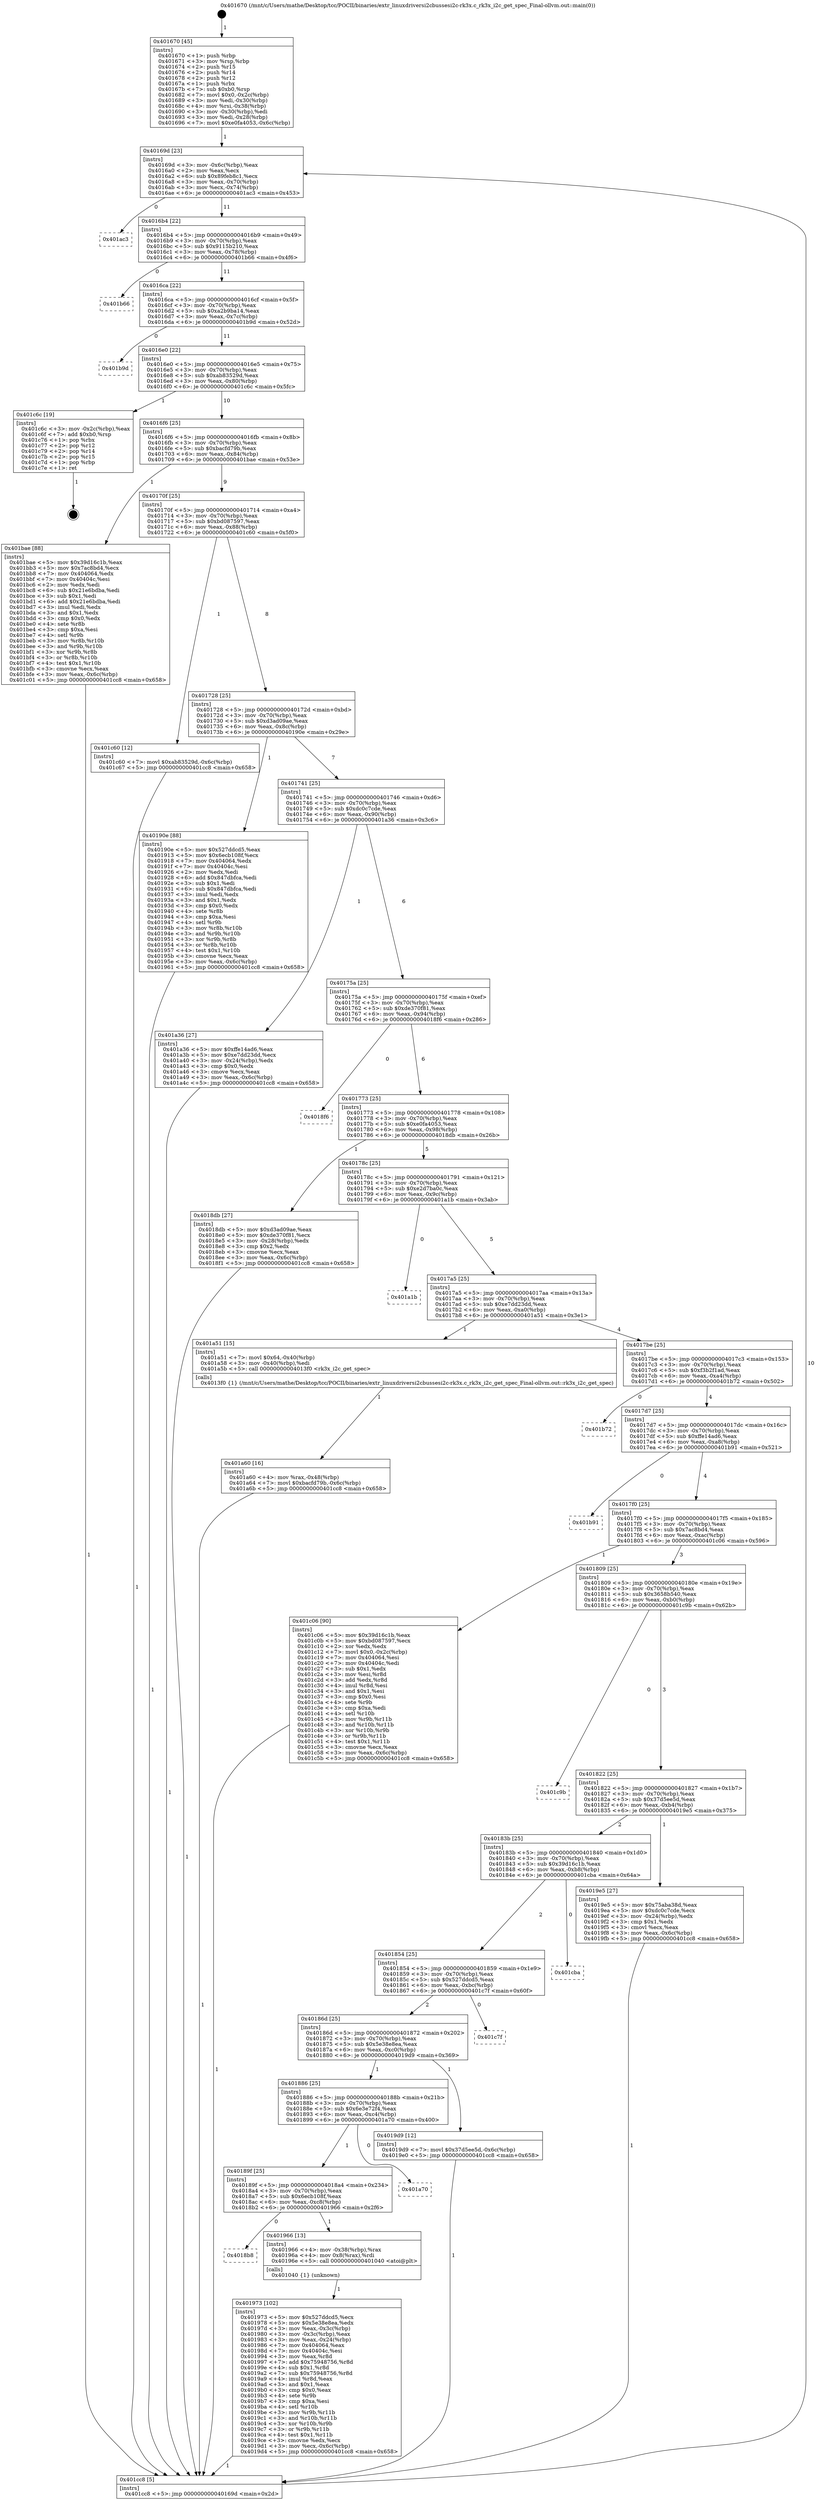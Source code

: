 digraph "0x401670" {
  label = "0x401670 (/mnt/c/Users/mathe/Desktop/tcc/POCII/binaries/extr_linuxdriversi2cbussesi2c-rk3x.c_rk3x_i2c_get_spec_Final-ollvm.out::main(0))"
  labelloc = "t"
  node[shape=record]

  Entry [label="",width=0.3,height=0.3,shape=circle,fillcolor=black,style=filled]
  "0x40169d" [label="{
     0x40169d [23]\l
     | [instrs]\l
     &nbsp;&nbsp;0x40169d \<+3\>: mov -0x6c(%rbp),%eax\l
     &nbsp;&nbsp;0x4016a0 \<+2\>: mov %eax,%ecx\l
     &nbsp;&nbsp;0x4016a2 \<+6\>: sub $0x89feb8c1,%ecx\l
     &nbsp;&nbsp;0x4016a8 \<+3\>: mov %eax,-0x70(%rbp)\l
     &nbsp;&nbsp;0x4016ab \<+3\>: mov %ecx,-0x74(%rbp)\l
     &nbsp;&nbsp;0x4016ae \<+6\>: je 0000000000401ac3 \<main+0x453\>\l
  }"]
  "0x401ac3" [label="{
     0x401ac3\l
  }", style=dashed]
  "0x4016b4" [label="{
     0x4016b4 [22]\l
     | [instrs]\l
     &nbsp;&nbsp;0x4016b4 \<+5\>: jmp 00000000004016b9 \<main+0x49\>\l
     &nbsp;&nbsp;0x4016b9 \<+3\>: mov -0x70(%rbp),%eax\l
     &nbsp;&nbsp;0x4016bc \<+5\>: sub $0x9115b210,%eax\l
     &nbsp;&nbsp;0x4016c1 \<+3\>: mov %eax,-0x78(%rbp)\l
     &nbsp;&nbsp;0x4016c4 \<+6\>: je 0000000000401b66 \<main+0x4f6\>\l
  }"]
  Exit [label="",width=0.3,height=0.3,shape=circle,fillcolor=black,style=filled,peripheries=2]
  "0x401b66" [label="{
     0x401b66\l
  }", style=dashed]
  "0x4016ca" [label="{
     0x4016ca [22]\l
     | [instrs]\l
     &nbsp;&nbsp;0x4016ca \<+5\>: jmp 00000000004016cf \<main+0x5f\>\l
     &nbsp;&nbsp;0x4016cf \<+3\>: mov -0x70(%rbp),%eax\l
     &nbsp;&nbsp;0x4016d2 \<+5\>: sub $0xa2b9ba14,%eax\l
     &nbsp;&nbsp;0x4016d7 \<+3\>: mov %eax,-0x7c(%rbp)\l
     &nbsp;&nbsp;0x4016da \<+6\>: je 0000000000401b9d \<main+0x52d\>\l
  }"]
  "0x401a60" [label="{
     0x401a60 [16]\l
     | [instrs]\l
     &nbsp;&nbsp;0x401a60 \<+4\>: mov %rax,-0x48(%rbp)\l
     &nbsp;&nbsp;0x401a64 \<+7\>: movl $0xbacfd79b,-0x6c(%rbp)\l
     &nbsp;&nbsp;0x401a6b \<+5\>: jmp 0000000000401cc8 \<main+0x658\>\l
  }"]
  "0x401b9d" [label="{
     0x401b9d\l
  }", style=dashed]
  "0x4016e0" [label="{
     0x4016e0 [22]\l
     | [instrs]\l
     &nbsp;&nbsp;0x4016e0 \<+5\>: jmp 00000000004016e5 \<main+0x75\>\l
     &nbsp;&nbsp;0x4016e5 \<+3\>: mov -0x70(%rbp),%eax\l
     &nbsp;&nbsp;0x4016e8 \<+5\>: sub $0xab83529d,%eax\l
     &nbsp;&nbsp;0x4016ed \<+3\>: mov %eax,-0x80(%rbp)\l
     &nbsp;&nbsp;0x4016f0 \<+6\>: je 0000000000401c6c \<main+0x5fc\>\l
  }"]
  "0x401973" [label="{
     0x401973 [102]\l
     | [instrs]\l
     &nbsp;&nbsp;0x401973 \<+5\>: mov $0x527ddcd5,%ecx\l
     &nbsp;&nbsp;0x401978 \<+5\>: mov $0x5e38e8ea,%edx\l
     &nbsp;&nbsp;0x40197d \<+3\>: mov %eax,-0x3c(%rbp)\l
     &nbsp;&nbsp;0x401980 \<+3\>: mov -0x3c(%rbp),%eax\l
     &nbsp;&nbsp;0x401983 \<+3\>: mov %eax,-0x24(%rbp)\l
     &nbsp;&nbsp;0x401986 \<+7\>: mov 0x404064,%eax\l
     &nbsp;&nbsp;0x40198d \<+7\>: mov 0x40404c,%esi\l
     &nbsp;&nbsp;0x401994 \<+3\>: mov %eax,%r8d\l
     &nbsp;&nbsp;0x401997 \<+7\>: add $0x75948756,%r8d\l
     &nbsp;&nbsp;0x40199e \<+4\>: sub $0x1,%r8d\l
     &nbsp;&nbsp;0x4019a2 \<+7\>: sub $0x75948756,%r8d\l
     &nbsp;&nbsp;0x4019a9 \<+4\>: imul %r8d,%eax\l
     &nbsp;&nbsp;0x4019ad \<+3\>: and $0x1,%eax\l
     &nbsp;&nbsp;0x4019b0 \<+3\>: cmp $0x0,%eax\l
     &nbsp;&nbsp;0x4019b3 \<+4\>: sete %r9b\l
     &nbsp;&nbsp;0x4019b7 \<+3\>: cmp $0xa,%esi\l
     &nbsp;&nbsp;0x4019ba \<+4\>: setl %r10b\l
     &nbsp;&nbsp;0x4019be \<+3\>: mov %r9b,%r11b\l
     &nbsp;&nbsp;0x4019c1 \<+3\>: and %r10b,%r11b\l
     &nbsp;&nbsp;0x4019c4 \<+3\>: xor %r10b,%r9b\l
     &nbsp;&nbsp;0x4019c7 \<+3\>: or %r9b,%r11b\l
     &nbsp;&nbsp;0x4019ca \<+4\>: test $0x1,%r11b\l
     &nbsp;&nbsp;0x4019ce \<+3\>: cmovne %edx,%ecx\l
     &nbsp;&nbsp;0x4019d1 \<+3\>: mov %ecx,-0x6c(%rbp)\l
     &nbsp;&nbsp;0x4019d4 \<+5\>: jmp 0000000000401cc8 \<main+0x658\>\l
  }"]
  "0x401c6c" [label="{
     0x401c6c [19]\l
     | [instrs]\l
     &nbsp;&nbsp;0x401c6c \<+3\>: mov -0x2c(%rbp),%eax\l
     &nbsp;&nbsp;0x401c6f \<+7\>: add $0xb0,%rsp\l
     &nbsp;&nbsp;0x401c76 \<+1\>: pop %rbx\l
     &nbsp;&nbsp;0x401c77 \<+2\>: pop %r12\l
     &nbsp;&nbsp;0x401c79 \<+2\>: pop %r14\l
     &nbsp;&nbsp;0x401c7b \<+2\>: pop %r15\l
     &nbsp;&nbsp;0x401c7d \<+1\>: pop %rbp\l
     &nbsp;&nbsp;0x401c7e \<+1\>: ret\l
  }"]
  "0x4016f6" [label="{
     0x4016f6 [25]\l
     | [instrs]\l
     &nbsp;&nbsp;0x4016f6 \<+5\>: jmp 00000000004016fb \<main+0x8b\>\l
     &nbsp;&nbsp;0x4016fb \<+3\>: mov -0x70(%rbp),%eax\l
     &nbsp;&nbsp;0x4016fe \<+5\>: sub $0xbacfd79b,%eax\l
     &nbsp;&nbsp;0x401703 \<+6\>: mov %eax,-0x84(%rbp)\l
     &nbsp;&nbsp;0x401709 \<+6\>: je 0000000000401bae \<main+0x53e\>\l
  }"]
  "0x4018b8" [label="{
     0x4018b8\l
  }", style=dashed]
  "0x401bae" [label="{
     0x401bae [88]\l
     | [instrs]\l
     &nbsp;&nbsp;0x401bae \<+5\>: mov $0x39d16c1b,%eax\l
     &nbsp;&nbsp;0x401bb3 \<+5\>: mov $0x7ac8bd4,%ecx\l
     &nbsp;&nbsp;0x401bb8 \<+7\>: mov 0x404064,%edx\l
     &nbsp;&nbsp;0x401bbf \<+7\>: mov 0x40404c,%esi\l
     &nbsp;&nbsp;0x401bc6 \<+2\>: mov %edx,%edi\l
     &nbsp;&nbsp;0x401bc8 \<+6\>: sub $0x21e6bdba,%edi\l
     &nbsp;&nbsp;0x401bce \<+3\>: sub $0x1,%edi\l
     &nbsp;&nbsp;0x401bd1 \<+6\>: add $0x21e6bdba,%edi\l
     &nbsp;&nbsp;0x401bd7 \<+3\>: imul %edi,%edx\l
     &nbsp;&nbsp;0x401bda \<+3\>: and $0x1,%edx\l
     &nbsp;&nbsp;0x401bdd \<+3\>: cmp $0x0,%edx\l
     &nbsp;&nbsp;0x401be0 \<+4\>: sete %r8b\l
     &nbsp;&nbsp;0x401be4 \<+3\>: cmp $0xa,%esi\l
     &nbsp;&nbsp;0x401be7 \<+4\>: setl %r9b\l
     &nbsp;&nbsp;0x401beb \<+3\>: mov %r8b,%r10b\l
     &nbsp;&nbsp;0x401bee \<+3\>: and %r9b,%r10b\l
     &nbsp;&nbsp;0x401bf1 \<+3\>: xor %r9b,%r8b\l
     &nbsp;&nbsp;0x401bf4 \<+3\>: or %r8b,%r10b\l
     &nbsp;&nbsp;0x401bf7 \<+4\>: test $0x1,%r10b\l
     &nbsp;&nbsp;0x401bfb \<+3\>: cmovne %ecx,%eax\l
     &nbsp;&nbsp;0x401bfe \<+3\>: mov %eax,-0x6c(%rbp)\l
     &nbsp;&nbsp;0x401c01 \<+5\>: jmp 0000000000401cc8 \<main+0x658\>\l
  }"]
  "0x40170f" [label="{
     0x40170f [25]\l
     | [instrs]\l
     &nbsp;&nbsp;0x40170f \<+5\>: jmp 0000000000401714 \<main+0xa4\>\l
     &nbsp;&nbsp;0x401714 \<+3\>: mov -0x70(%rbp),%eax\l
     &nbsp;&nbsp;0x401717 \<+5\>: sub $0xbd087597,%eax\l
     &nbsp;&nbsp;0x40171c \<+6\>: mov %eax,-0x88(%rbp)\l
     &nbsp;&nbsp;0x401722 \<+6\>: je 0000000000401c60 \<main+0x5f0\>\l
  }"]
  "0x401966" [label="{
     0x401966 [13]\l
     | [instrs]\l
     &nbsp;&nbsp;0x401966 \<+4\>: mov -0x38(%rbp),%rax\l
     &nbsp;&nbsp;0x40196a \<+4\>: mov 0x8(%rax),%rdi\l
     &nbsp;&nbsp;0x40196e \<+5\>: call 0000000000401040 \<atoi@plt\>\l
     | [calls]\l
     &nbsp;&nbsp;0x401040 \{1\} (unknown)\l
  }"]
  "0x401c60" [label="{
     0x401c60 [12]\l
     | [instrs]\l
     &nbsp;&nbsp;0x401c60 \<+7\>: movl $0xab83529d,-0x6c(%rbp)\l
     &nbsp;&nbsp;0x401c67 \<+5\>: jmp 0000000000401cc8 \<main+0x658\>\l
  }"]
  "0x401728" [label="{
     0x401728 [25]\l
     | [instrs]\l
     &nbsp;&nbsp;0x401728 \<+5\>: jmp 000000000040172d \<main+0xbd\>\l
     &nbsp;&nbsp;0x40172d \<+3\>: mov -0x70(%rbp),%eax\l
     &nbsp;&nbsp;0x401730 \<+5\>: sub $0xd3ad09ae,%eax\l
     &nbsp;&nbsp;0x401735 \<+6\>: mov %eax,-0x8c(%rbp)\l
     &nbsp;&nbsp;0x40173b \<+6\>: je 000000000040190e \<main+0x29e\>\l
  }"]
  "0x40189f" [label="{
     0x40189f [25]\l
     | [instrs]\l
     &nbsp;&nbsp;0x40189f \<+5\>: jmp 00000000004018a4 \<main+0x234\>\l
     &nbsp;&nbsp;0x4018a4 \<+3\>: mov -0x70(%rbp),%eax\l
     &nbsp;&nbsp;0x4018a7 \<+5\>: sub $0x6ecb108f,%eax\l
     &nbsp;&nbsp;0x4018ac \<+6\>: mov %eax,-0xc8(%rbp)\l
     &nbsp;&nbsp;0x4018b2 \<+6\>: je 0000000000401966 \<main+0x2f6\>\l
  }"]
  "0x40190e" [label="{
     0x40190e [88]\l
     | [instrs]\l
     &nbsp;&nbsp;0x40190e \<+5\>: mov $0x527ddcd5,%eax\l
     &nbsp;&nbsp;0x401913 \<+5\>: mov $0x6ecb108f,%ecx\l
     &nbsp;&nbsp;0x401918 \<+7\>: mov 0x404064,%edx\l
     &nbsp;&nbsp;0x40191f \<+7\>: mov 0x40404c,%esi\l
     &nbsp;&nbsp;0x401926 \<+2\>: mov %edx,%edi\l
     &nbsp;&nbsp;0x401928 \<+6\>: add $0x847dbfca,%edi\l
     &nbsp;&nbsp;0x40192e \<+3\>: sub $0x1,%edi\l
     &nbsp;&nbsp;0x401931 \<+6\>: sub $0x847dbfca,%edi\l
     &nbsp;&nbsp;0x401937 \<+3\>: imul %edi,%edx\l
     &nbsp;&nbsp;0x40193a \<+3\>: and $0x1,%edx\l
     &nbsp;&nbsp;0x40193d \<+3\>: cmp $0x0,%edx\l
     &nbsp;&nbsp;0x401940 \<+4\>: sete %r8b\l
     &nbsp;&nbsp;0x401944 \<+3\>: cmp $0xa,%esi\l
     &nbsp;&nbsp;0x401947 \<+4\>: setl %r9b\l
     &nbsp;&nbsp;0x40194b \<+3\>: mov %r8b,%r10b\l
     &nbsp;&nbsp;0x40194e \<+3\>: and %r9b,%r10b\l
     &nbsp;&nbsp;0x401951 \<+3\>: xor %r9b,%r8b\l
     &nbsp;&nbsp;0x401954 \<+3\>: or %r8b,%r10b\l
     &nbsp;&nbsp;0x401957 \<+4\>: test $0x1,%r10b\l
     &nbsp;&nbsp;0x40195b \<+3\>: cmovne %ecx,%eax\l
     &nbsp;&nbsp;0x40195e \<+3\>: mov %eax,-0x6c(%rbp)\l
     &nbsp;&nbsp;0x401961 \<+5\>: jmp 0000000000401cc8 \<main+0x658\>\l
  }"]
  "0x401741" [label="{
     0x401741 [25]\l
     | [instrs]\l
     &nbsp;&nbsp;0x401741 \<+5\>: jmp 0000000000401746 \<main+0xd6\>\l
     &nbsp;&nbsp;0x401746 \<+3\>: mov -0x70(%rbp),%eax\l
     &nbsp;&nbsp;0x401749 \<+5\>: sub $0xdc0c7cde,%eax\l
     &nbsp;&nbsp;0x40174e \<+6\>: mov %eax,-0x90(%rbp)\l
     &nbsp;&nbsp;0x401754 \<+6\>: je 0000000000401a36 \<main+0x3c6\>\l
  }"]
  "0x401a70" [label="{
     0x401a70\l
  }", style=dashed]
  "0x401a36" [label="{
     0x401a36 [27]\l
     | [instrs]\l
     &nbsp;&nbsp;0x401a36 \<+5\>: mov $0xffe14ad6,%eax\l
     &nbsp;&nbsp;0x401a3b \<+5\>: mov $0xe7dd23dd,%ecx\l
     &nbsp;&nbsp;0x401a40 \<+3\>: mov -0x24(%rbp),%edx\l
     &nbsp;&nbsp;0x401a43 \<+3\>: cmp $0x0,%edx\l
     &nbsp;&nbsp;0x401a46 \<+3\>: cmove %ecx,%eax\l
     &nbsp;&nbsp;0x401a49 \<+3\>: mov %eax,-0x6c(%rbp)\l
     &nbsp;&nbsp;0x401a4c \<+5\>: jmp 0000000000401cc8 \<main+0x658\>\l
  }"]
  "0x40175a" [label="{
     0x40175a [25]\l
     | [instrs]\l
     &nbsp;&nbsp;0x40175a \<+5\>: jmp 000000000040175f \<main+0xef\>\l
     &nbsp;&nbsp;0x40175f \<+3\>: mov -0x70(%rbp),%eax\l
     &nbsp;&nbsp;0x401762 \<+5\>: sub $0xde370f81,%eax\l
     &nbsp;&nbsp;0x401767 \<+6\>: mov %eax,-0x94(%rbp)\l
     &nbsp;&nbsp;0x40176d \<+6\>: je 00000000004018f6 \<main+0x286\>\l
  }"]
  "0x401886" [label="{
     0x401886 [25]\l
     | [instrs]\l
     &nbsp;&nbsp;0x401886 \<+5\>: jmp 000000000040188b \<main+0x21b\>\l
     &nbsp;&nbsp;0x40188b \<+3\>: mov -0x70(%rbp),%eax\l
     &nbsp;&nbsp;0x40188e \<+5\>: sub $0x6e3e72f4,%eax\l
     &nbsp;&nbsp;0x401893 \<+6\>: mov %eax,-0xc4(%rbp)\l
     &nbsp;&nbsp;0x401899 \<+6\>: je 0000000000401a70 \<main+0x400\>\l
  }"]
  "0x4018f6" [label="{
     0x4018f6\l
  }", style=dashed]
  "0x401773" [label="{
     0x401773 [25]\l
     | [instrs]\l
     &nbsp;&nbsp;0x401773 \<+5\>: jmp 0000000000401778 \<main+0x108\>\l
     &nbsp;&nbsp;0x401778 \<+3\>: mov -0x70(%rbp),%eax\l
     &nbsp;&nbsp;0x40177b \<+5\>: sub $0xe0fa4053,%eax\l
     &nbsp;&nbsp;0x401780 \<+6\>: mov %eax,-0x98(%rbp)\l
     &nbsp;&nbsp;0x401786 \<+6\>: je 00000000004018db \<main+0x26b\>\l
  }"]
  "0x4019d9" [label="{
     0x4019d9 [12]\l
     | [instrs]\l
     &nbsp;&nbsp;0x4019d9 \<+7\>: movl $0x37d5ee5d,-0x6c(%rbp)\l
     &nbsp;&nbsp;0x4019e0 \<+5\>: jmp 0000000000401cc8 \<main+0x658\>\l
  }"]
  "0x4018db" [label="{
     0x4018db [27]\l
     | [instrs]\l
     &nbsp;&nbsp;0x4018db \<+5\>: mov $0xd3ad09ae,%eax\l
     &nbsp;&nbsp;0x4018e0 \<+5\>: mov $0xde370f81,%ecx\l
     &nbsp;&nbsp;0x4018e5 \<+3\>: mov -0x28(%rbp),%edx\l
     &nbsp;&nbsp;0x4018e8 \<+3\>: cmp $0x2,%edx\l
     &nbsp;&nbsp;0x4018eb \<+3\>: cmovne %ecx,%eax\l
     &nbsp;&nbsp;0x4018ee \<+3\>: mov %eax,-0x6c(%rbp)\l
     &nbsp;&nbsp;0x4018f1 \<+5\>: jmp 0000000000401cc8 \<main+0x658\>\l
  }"]
  "0x40178c" [label="{
     0x40178c [25]\l
     | [instrs]\l
     &nbsp;&nbsp;0x40178c \<+5\>: jmp 0000000000401791 \<main+0x121\>\l
     &nbsp;&nbsp;0x401791 \<+3\>: mov -0x70(%rbp),%eax\l
     &nbsp;&nbsp;0x401794 \<+5\>: sub $0xe2d7ba0c,%eax\l
     &nbsp;&nbsp;0x401799 \<+6\>: mov %eax,-0x9c(%rbp)\l
     &nbsp;&nbsp;0x40179f \<+6\>: je 0000000000401a1b \<main+0x3ab\>\l
  }"]
  "0x401cc8" [label="{
     0x401cc8 [5]\l
     | [instrs]\l
     &nbsp;&nbsp;0x401cc8 \<+5\>: jmp 000000000040169d \<main+0x2d\>\l
  }"]
  "0x401670" [label="{
     0x401670 [45]\l
     | [instrs]\l
     &nbsp;&nbsp;0x401670 \<+1\>: push %rbp\l
     &nbsp;&nbsp;0x401671 \<+3\>: mov %rsp,%rbp\l
     &nbsp;&nbsp;0x401674 \<+2\>: push %r15\l
     &nbsp;&nbsp;0x401676 \<+2\>: push %r14\l
     &nbsp;&nbsp;0x401678 \<+2\>: push %r12\l
     &nbsp;&nbsp;0x40167a \<+1\>: push %rbx\l
     &nbsp;&nbsp;0x40167b \<+7\>: sub $0xb0,%rsp\l
     &nbsp;&nbsp;0x401682 \<+7\>: movl $0x0,-0x2c(%rbp)\l
     &nbsp;&nbsp;0x401689 \<+3\>: mov %edi,-0x30(%rbp)\l
     &nbsp;&nbsp;0x40168c \<+4\>: mov %rsi,-0x38(%rbp)\l
     &nbsp;&nbsp;0x401690 \<+3\>: mov -0x30(%rbp),%edi\l
     &nbsp;&nbsp;0x401693 \<+3\>: mov %edi,-0x28(%rbp)\l
     &nbsp;&nbsp;0x401696 \<+7\>: movl $0xe0fa4053,-0x6c(%rbp)\l
  }"]
  "0x40186d" [label="{
     0x40186d [25]\l
     | [instrs]\l
     &nbsp;&nbsp;0x40186d \<+5\>: jmp 0000000000401872 \<main+0x202\>\l
     &nbsp;&nbsp;0x401872 \<+3\>: mov -0x70(%rbp),%eax\l
     &nbsp;&nbsp;0x401875 \<+5\>: sub $0x5e38e8ea,%eax\l
     &nbsp;&nbsp;0x40187a \<+6\>: mov %eax,-0xc0(%rbp)\l
     &nbsp;&nbsp;0x401880 \<+6\>: je 00000000004019d9 \<main+0x369\>\l
  }"]
  "0x401a1b" [label="{
     0x401a1b\l
  }", style=dashed]
  "0x4017a5" [label="{
     0x4017a5 [25]\l
     | [instrs]\l
     &nbsp;&nbsp;0x4017a5 \<+5\>: jmp 00000000004017aa \<main+0x13a\>\l
     &nbsp;&nbsp;0x4017aa \<+3\>: mov -0x70(%rbp),%eax\l
     &nbsp;&nbsp;0x4017ad \<+5\>: sub $0xe7dd23dd,%eax\l
     &nbsp;&nbsp;0x4017b2 \<+6\>: mov %eax,-0xa0(%rbp)\l
     &nbsp;&nbsp;0x4017b8 \<+6\>: je 0000000000401a51 \<main+0x3e1\>\l
  }"]
  "0x401c7f" [label="{
     0x401c7f\l
  }", style=dashed]
  "0x401a51" [label="{
     0x401a51 [15]\l
     | [instrs]\l
     &nbsp;&nbsp;0x401a51 \<+7\>: movl $0x64,-0x40(%rbp)\l
     &nbsp;&nbsp;0x401a58 \<+3\>: mov -0x40(%rbp),%edi\l
     &nbsp;&nbsp;0x401a5b \<+5\>: call 00000000004013f0 \<rk3x_i2c_get_spec\>\l
     | [calls]\l
     &nbsp;&nbsp;0x4013f0 \{1\} (/mnt/c/Users/mathe/Desktop/tcc/POCII/binaries/extr_linuxdriversi2cbussesi2c-rk3x.c_rk3x_i2c_get_spec_Final-ollvm.out::rk3x_i2c_get_spec)\l
  }"]
  "0x4017be" [label="{
     0x4017be [25]\l
     | [instrs]\l
     &nbsp;&nbsp;0x4017be \<+5\>: jmp 00000000004017c3 \<main+0x153\>\l
     &nbsp;&nbsp;0x4017c3 \<+3\>: mov -0x70(%rbp),%eax\l
     &nbsp;&nbsp;0x4017c6 \<+5\>: sub $0xf3b2f1ad,%eax\l
     &nbsp;&nbsp;0x4017cb \<+6\>: mov %eax,-0xa4(%rbp)\l
     &nbsp;&nbsp;0x4017d1 \<+6\>: je 0000000000401b72 \<main+0x502\>\l
  }"]
  "0x401854" [label="{
     0x401854 [25]\l
     | [instrs]\l
     &nbsp;&nbsp;0x401854 \<+5\>: jmp 0000000000401859 \<main+0x1e9\>\l
     &nbsp;&nbsp;0x401859 \<+3\>: mov -0x70(%rbp),%eax\l
     &nbsp;&nbsp;0x40185c \<+5\>: sub $0x527ddcd5,%eax\l
     &nbsp;&nbsp;0x401861 \<+6\>: mov %eax,-0xbc(%rbp)\l
     &nbsp;&nbsp;0x401867 \<+6\>: je 0000000000401c7f \<main+0x60f\>\l
  }"]
  "0x401b72" [label="{
     0x401b72\l
  }", style=dashed]
  "0x4017d7" [label="{
     0x4017d7 [25]\l
     | [instrs]\l
     &nbsp;&nbsp;0x4017d7 \<+5\>: jmp 00000000004017dc \<main+0x16c\>\l
     &nbsp;&nbsp;0x4017dc \<+3\>: mov -0x70(%rbp),%eax\l
     &nbsp;&nbsp;0x4017df \<+5\>: sub $0xffe14ad6,%eax\l
     &nbsp;&nbsp;0x4017e4 \<+6\>: mov %eax,-0xa8(%rbp)\l
     &nbsp;&nbsp;0x4017ea \<+6\>: je 0000000000401b91 \<main+0x521\>\l
  }"]
  "0x401cba" [label="{
     0x401cba\l
  }", style=dashed]
  "0x401b91" [label="{
     0x401b91\l
  }", style=dashed]
  "0x4017f0" [label="{
     0x4017f0 [25]\l
     | [instrs]\l
     &nbsp;&nbsp;0x4017f0 \<+5\>: jmp 00000000004017f5 \<main+0x185\>\l
     &nbsp;&nbsp;0x4017f5 \<+3\>: mov -0x70(%rbp),%eax\l
     &nbsp;&nbsp;0x4017f8 \<+5\>: sub $0x7ac8bd4,%eax\l
     &nbsp;&nbsp;0x4017fd \<+6\>: mov %eax,-0xac(%rbp)\l
     &nbsp;&nbsp;0x401803 \<+6\>: je 0000000000401c06 \<main+0x596\>\l
  }"]
  "0x40183b" [label="{
     0x40183b [25]\l
     | [instrs]\l
     &nbsp;&nbsp;0x40183b \<+5\>: jmp 0000000000401840 \<main+0x1d0\>\l
     &nbsp;&nbsp;0x401840 \<+3\>: mov -0x70(%rbp),%eax\l
     &nbsp;&nbsp;0x401843 \<+5\>: sub $0x39d16c1b,%eax\l
     &nbsp;&nbsp;0x401848 \<+6\>: mov %eax,-0xb8(%rbp)\l
     &nbsp;&nbsp;0x40184e \<+6\>: je 0000000000401cba \<main+0x64a\>\l
  }"]
  "0x401c06" [label="{
     0x401c06 [90]\l
     | [instrs]\l
     &nbsp;&nbsp;0x401c06 \<+5\>: mov $0x39d16c1b,%eax\l
     &nbsp;&nbsp;0x401c0b \<+5\>: mov $0xbd087597,%ecx\l
     &nbsp;&nbsp;0x401c10 \<+2\>: xor %edx,%edx\l
     &nbsp;&nbsp;0x401c12 \<+7\>: movl $0x0,-0x2c(%rbp)\l
     &nbsp;&nbsp;0x401c19 \<+7\>: mov 0x404064,%esi\l
     &nbsp;&nbsp;0x401c20 \<+7\>: mov 0x40404c,%edi\l
     &nbsp;&nbsp;0x401c27 \<+3\>: sub $0x1,%edx\l
     &nbsp;&nbsp;0x401c2a \<+3\>: mov %esi,%r8d\l
     &nbsp;&nbsp;0x401c2d \<+3\>: add %edx,%r8d\l
     &nbsp;&nbsp;0x401c30 \<+4\>: imul %r8d,%esi\l
     &nbsp;&nbsp;0x401c34 \<+3\>: and $0x1,%esi\l
     &nbsp;&nbsp;0x401c37 \<+3\>: cmp $0x0,%esi\l
     &nbsp;&nbsp;0x401c3a \<+4\>: sete %r9b\l
     &nbsp;&nbsp;0x401c3e \<+3\>: cmp $0xa,%edi\l
     &nbsp;&nbsp;0x401c41 \<+4\>: setl %r10b\l
     &nbsp;&nbsp;0x401c45 \<+3\>: mov %r9b,%r11b\l
     &nbsp;&nbsp;0x401c48 \<+3\>: and %r10b,%r11b\l
     &nbsp;&nbsp;0x401c4b \<+3\>: xor %r10b,%r9b\l
     &nbsp;&nbsp;0x401c4e \<+3\>: or %r9b,%r11b\l
     &nbsp;&nbsp;0x401c51 \<+4\>: test $0x1,%r11b\l
     &nbsp;&nbsp;0x401c55 \<+3\>: cmovne %ecx,%eax\l
     &nbsp;&nbsp;0x401c58 \<+3\>: mov %eax,-0x6c(%rbp)\l
     &nbsp;&nbsp;0x401c5b \<+5\>: jmp 0000000000401cc8 \<main+0x658\>\l
  }"]
  "0x401809" [label="{
     0x401809 [25]\l
     | [instrs]\l
     &nbsp;&nbsp;0x401809 \<+5\>: jmp 000000000040180e \<main+0x19e\>\l
     &nbsp;&nbsp;0x40180e \<+3\>: mov -0x70(%rbp),%eax\l
     &nbsp;&nbsp;0x401811 \<+5\>: sub $0x3658b540,%eax\l
     &nbsp;&nbsp;0x401816 \<+6\>: mov %eax,-0xb0(%rbp)\l
     &nbsp;&nbsp;0x40181c \<+6\>: je 0000000000401c9b \<main+0x62b\>\l
  }"]
  "0x4019e5" [label="{
     0x4019e5 [27]\l
     | [instrs]\l
     &nbsp;&nbsp;0x4019e5 \<+5\>: mov $0x75aba38d,%eax\l
     &nbsp;&nbsp;0x4019ea \<+5\>: mov $0xdc0c7cde,%ecx\l
     &nbsp;&nbsp;0x4019ef \<+3\>: mov -0x24(%rbp),%edx\l
     &nbsp;&nbsp;0x4019f2 \<+3\>: cmp $0x1,%edx\l
     &nbsp;&nbsp;0x4019f5 \<+3\>: cmovl %ecx,%eax\l
     &nbsp;&nbsp;0x4019f8 \<+3\>: mov %eax,-0x6c(%rbp)\l
     &nbsp;&nbsp;0x4019fb \<+5\>: jmp 0000000000401cc8 \<main+0x658\>\l
  }"]
  "0x401c9b" [label="{
     0x401c9b\l
  }", style=dashed]
  "0x401822" [label="{
     0x401822 [25]\l
     | [instrs]\l
     &nbsp;&nbsp;0x401822 \<+5\>: jmp 0000000000401827 \<main+0x1b7\>\l
     &nbsp;&nbsp;0x401827 \<+3\>: mov -0x70(%rbp),%eax\l
     &nbsp;&nbsp;0x40182a \<+5\>: sub $0x37d5ee5d,%eax\l
     &nbsp;&nbsp;0x40182f \<+6\>: mov %eax,-0xb4(%rbp)\l
     &nbsp;&nbsp;0x401835 \<+6\>: je 00000000004019e5 \<main+0x375\>\l
  }"]
  Entry -> "0x401670" [label=" 1"]
  "0x40169d" -> "0x401ac3" [label=" 0"]
  "0x40169d" -> "0x4016b4" [label=" 11"]
  "0x401c6c" -> Exit [label=" 1"]
  "0x4016b4" -> "0x401b66" [label=" 0"]
  "0x4016b4" -> "0x4016ca" [label=" 11"]
  "0x401c60" -> "0x401cc8" [label=" 1"]
  "0x4016ca" -> "0x401b9d" [label=" 0"]
  "0x4016ca" -> "0x4016e0" [label=" 11"]
  "0x401c06" -> "0x401cc8" [label=" 1"]
  "0x4016e0" -> "0x401c6c" [label=" 1"]
  "0x4016e0" -> "0x4016f6" [label=" 10"]
  "0x401bae" -> "0x401cc8" [label=" 1"]
  "0x4016f6" -> "0x401bae" [label=" 1"]
  "0x4016f6" -> "0x40170f" [label=" 9"]
  "0x401a60" -> "0x401cc8" [label=" 1"]
  "0x40170f" -> "0x401c60" [label=" 1"]
  "0x40170f" -> "0x401728" [label=" 8"]
  "0x401a51" -> "0x401a60" [label=" 1"]
  "0x401728" -> "0x40190e" [label=" 1"]
  "0x401728" -> "0x401741" [label=" 7"]
  "0x4019e5" -> "0x401cc8" [label=" 1"]
  "0x401741" -> "0x401a36" [label=" 1"]
  "0x401741" -> "0x40175a" [label=" 6"]
  "0x4019d9" -> "0x401cc8" [label=" 1"]
  "0x40175a" -> "0x4018f6" [label=" 0"]
  "0x40175a" -> "0x401773" [label=" 6"]
  "0x401966" -> "0x401973" [label=" 1"]
  "0x401773" -> "0x4018db" [label=" 1"]
  "0x401773" -> "0x40178c" [label=" 5"]
  "0x4018db" -> "0x401cc8" [label=" 1"]
  "0x401670" -> "0x40169d" [label=" 1"]
  "0x401cc8" -> "0x40169d" [label=" 10"]
  "0x40190e" -> "0x401cc8" [label=" 1"]
  "0x40189f" -> "0x4018b8" [label=" 0"]
  "0x40178c" -> "0x401a1b" [label=" 0"]
  "0x40178c" -> "0x4017a5" [label=" 5"]
  "0x401a36" -> "0x401cc8" [label=" 1"]
  "0x4017a5" -> "0x401a51" [label=" 1"]
  "0x4017a5" -> "0x4017be" [label=" 4"]
  "0x401886" -> "0x40189f" [label=" 1"]
  "0x4017be" -> "0x401b72" [label=" 0"]
  "0x4017be" -> "0x4017d7" [label=" 4"]
  "0x401973" -> "0x401cc8" [label=" 1"]
  "0x4017d7" -> "0x401b91" [label=" 0"]
  "0x4017d7" -> "0x4017f0" [label=" 4"]
  "0x40186d" -> "0x401886" [label=" 1"]
  "0x4017f0" -> "0x401c06" [label=" 1"]
  "0x4017f0" -> "0x401809" [label=" 3"]
  "0x40189f" -> "0x401966" [label=" 1"]
  "0x401809" -> "0x401c9b" [label=" 0"]
  "0x401809" -> "0x401822" [label=" 3"]
  "0x401854" -> "0x40186d" [label=" 2"]
  "0x401822" -> "0x4019e5" [label=" 1"]
  "0x401822" -> "0x40183b" [label=" 2"]
  "0x40186d" -> "0x4019d9" [label=" 1"]
  "0x40183b" -> "0x401cba" [label=" 0"]
  "0x40183b" -> "0x401854" [label=" 2"]
  "0x401886" -> "0x401a70" [label=" 0"]
  "0x401854" -> "0x401c7f" [label=" 0"]
}
